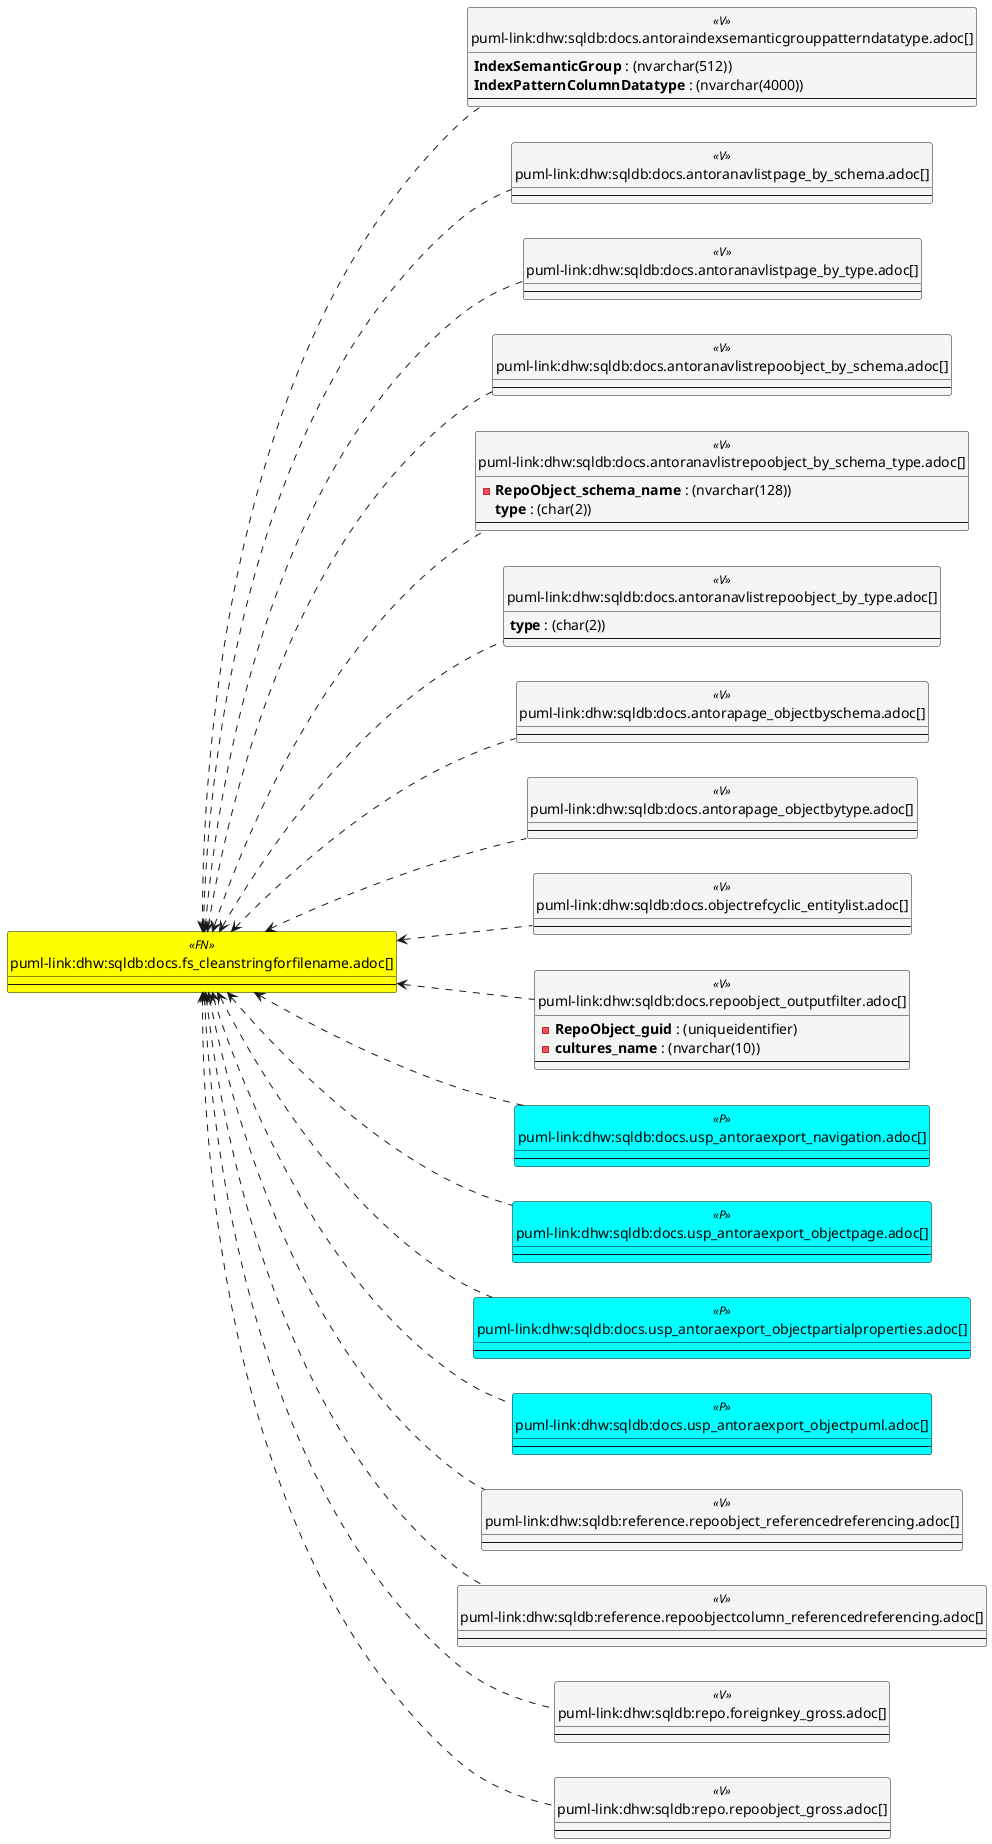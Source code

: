 @startuml
left to right direction
'top to bottom direction
hide circle
'avoide "." issues:
set namespaceSeparator none


skinparam class {
  BackgroundColor White
  BackgroundColor<<FN>> Yellow
  BackgroundColor<<FS>> Yellow
  BackgroundColor<<FT>> LightGray
  BackgroundColor<<IF>> Yellow
  BackgroundColor<<IS>> Yellow
  BackgroundColor<<P>> Aqua
  BackgroundColor<<PC>> Aqua
  BackgroundColor<<SN>> Yellow
  BackgroundColor<<SO>> SlateBlue
  BackgroundColor<<TF>> LightGray
  BackgroundColor<<TR>> Tomato
  BackgroundColor<<U>> White
  BackgroundColor<<V>> WhiteSmoke
  BackgroundColor<<X>> Aqua
  BackgroundColor<<external>> AliceBlue
}


entity "puml-link:dhw:sqldb:docs.antoraindexsemanticgrouppatterndatatype.adoc[]" as docs.AntoraIndexSemanticgroupPatterndatatype << V >> {
  **IndexSemanticGroup** : (nvarchar(512))
  **IndexPatternColumnDatatype** : (nvarchar(4000))
  --
}

entity "puml-link:dhw:sqldb:docs.antoranavlistpage_by_schema.adoc[]" as docs.AntoraNavListPage_by_schema << V >> {
  --
}

entity "puml-link:dhw:sqldb:docs.antoranavlistpage_by_type.adoc[]" as docs.AntoraNavListPage_by_type << V >> {
  --
}

entity "puml-link:dhw:sqldb:docs.antoranavlistrepoobject_by_schema.adoc[]" as docs.AntoraNavListRepoObject_by_schema << V >> {
  --
}

entity "puml-link:dhw:sqldb:docs.antoranavlistrepoobject_by_schema_type.adoc[]" as docs.AntoraNavListRepoObject_by_schema_type << V >> {
  - **RepoObject_schema_name** : (nvarchar(128))
  **type** : (char(2))
  --
}

entity "puml-link:dhw:sqldb:docs.antoranavlistrepoobject_by_type.adoc[]" as docs.AntoraNavListRepoObject_by_type << V >> {
  **type** : (char(2))
  --
}

entity "puml-link:dhw:sqldb:docs.antorapage_objectbyschema.adoc[]" as docs.AntoraPage_ObjectBySchema << V >> {
  --
}

entity "puml-link:dhw:sqldb:docs.antorapage_objectbytype.adoc[]" as docs.AntoraPage_ObjectByType << V >> {
  --
}

entity "puml-link:dhw:sqldb:docs.fs_cleanstringforfilename.adoc[]" as docs.fs_cleanStringForFilename << FN >> {
  --
}

entity "puml-link:dhw:sqldb:docs.objectrefcyclic_entitylist.adoc[]" as docs.ObjectRefCyclic_EntityList << V >> {
  --
}

entity "puml-link:dhw:sqldb:docs.repoobject_outputfilter.adoc[]" as docs.RepoObject_OutputFilter << V >> {
  - **RepoObject_guid** : (uniqueidentifier)
  - **cultures_name** : (nvarchar(10))
  --
}

entity "puml-link:dhw:sqldb:docs.usp_antoraexport_navigation.adoc[]" as docs.usp_AntoraExport_navigation << P >> {
  --
}

entity "puml-link:dhw:sqldb:docs.usp_antoraexport_objectpage.adoc[]" as docs.usp_AntoraExport_ObjectPage << P >> {
  --
}

entity "puml-link:dhw:sqldb:docs.usp_antoraexport_objectpartialproperties.adoc[]" as docs.usp_AntoraExport_ObjectPartialProperties << P >> {
  --
}

entity "puml-link:dhw:sqldb:docs.usp_antoraexport_objectpuml.adoc[]" as docs.usp_AntoraExport_ObjectPuml << P >> {
  --
}

entity "puml-link:dhw:sqldb:reference.repoobject_referencedreferencing.adoc[]" as reference.RepoObject_ReferencedReferencing << V >> {
  --
}

entity "puml-link:dhw:sqldb:reference.repoobjectcolumn_referencedreferencing.adoc[]" as reference.RepoObjectColumn_ReferencedReferencing << V >> {
  --
}

entity "puml-link:dhw:sqldb:repo.foreignkey_gross.adoc[]" as repo.ForeignKey_gross << V >> {
  --
}

entity "puml-link:dhw:sqldb:repo.repoobject_gross.adoc[]" as repo.RepoObject_gross << V >> {
  --
}

docs.fs_cleanStringForFilename <.. repo.RepoObject_gross
docs.fs_cleanStringForFilename <.. reference.RepoObject_ReferencedReferencing
docs.fs_cleanStringForFilename <.. reference.RepoObjectColumn_ReferencedReferencing
docs.fs_cleanStringForFilename <.. docs.usp_AntoraExport_ObjectPuml
docs.fs_cleanStringForFilename <.. docs.usp_AntoraExport_navigation
docs.fs_cleanStringForFilename <.. docs.AntoraNavListRepoObject_by_schema_type
docs.fs_cleanStringForFilename <.. docs.AntoraNavListRepoObject_by_schema
docs.fs_cleanStringForFilename <.. docs.AntoraNavListRepoObject_by_type
docs.fs_cleanStringForFilename <.. docs.RepoObject_OutputFilter
docs.fs_cleanStringForFilename <.. docs.usp_AntoraExport_ObjectPage
docs.fs_cleanStringForFilename <.. docs.usp_AntoraExport_ObjectPartialProperties
docs.fs_cleanStringForFilename <.. docs.ObjectRefCyclic_EntityList
docs.fs_cleanStringForFilename <.. docs.AntoraPage_ObjectBySchema
docs.fs_cleanStringForFilename <.. docs.AntoraNavListPage_by_schema
docs.fs_cleanStringForFilename <.. repo.ForeignKey_gross
docs.fs_cleanStringForFilename <.. docs.AntoraIndexSemanticgroupPatterndatatype
docs.fs_cleanStringForFilename <.. docs.AntoraPage_ObjectByType
docs.fs_cleanStringForFilename <.. docs.AntoraNavListPage_by_type
@enduml

